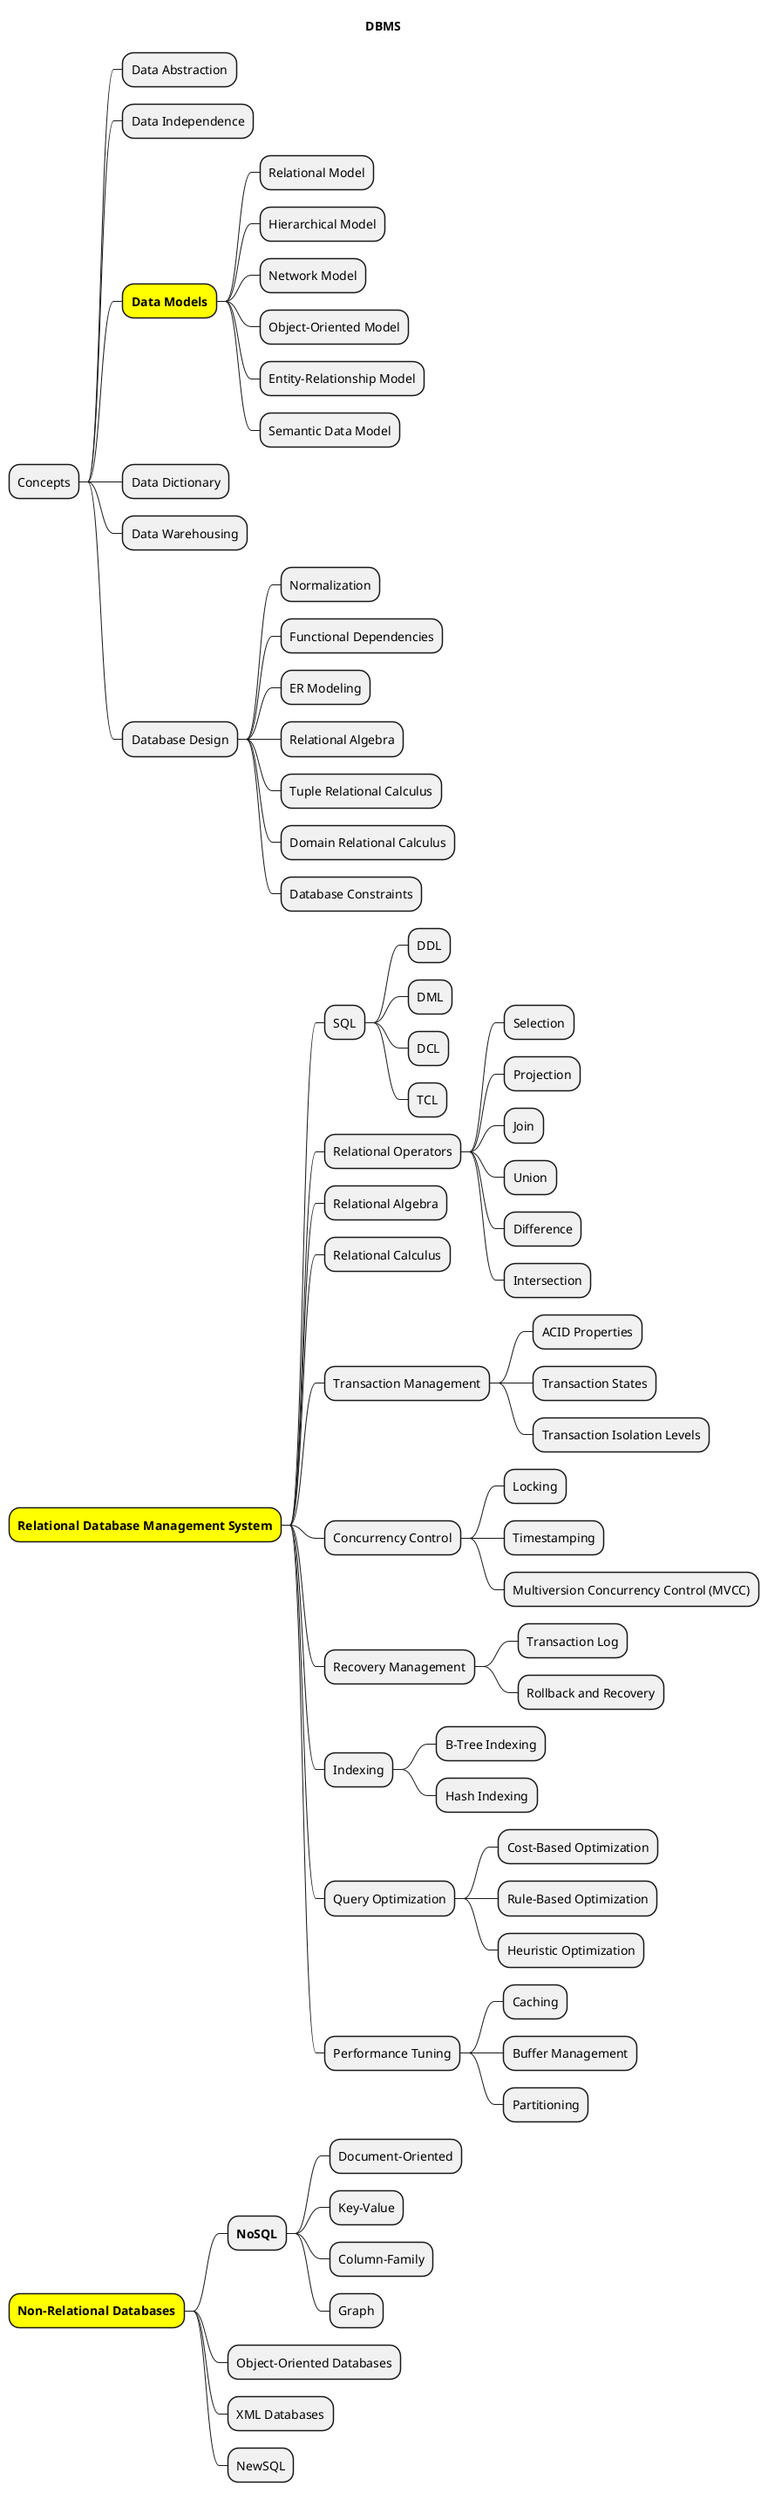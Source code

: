 @startmindmap
title DBMS
* Concepts
** Data Abstraction
** Data Independence
**[#yellow] **Data Models**
*** Relational Model
*** Hierarchical Model
*** Network Model
*** Object-Oriented Model
*** Entity-Relationship Model
*** Semantic Data Model
** Data Dictionary
** Data Warehousing
** Database Design
*** Normalization
*** Functional Dependencies
*** ER Modeling
*** Relational Algebra
*** Tuple Relational Calculus
*** Domain Relational Calculus
*** Database Constraints
*[#yellow] **Relational Database Management System**
** SQL
*** DDL
*** DML
*** DCL
*** TCL
** Relational Operators
*** Selection
*** Projection
*** Join
*** Union
*** Difference
*** Intersection
** Relational Algebra
** Relational Calculus
** Transaction Management
*** ACID Properties
*** Transaction States
*** Transaction Isolation Levels
** Concurrency Control
*** Locking
*** Timestamping
*** Multiversion Concurrency Control (MVCC)
** Recovery Management
*** Transaction Log
*** Rollback and Recovery
** Indexing
*** B-Tree Indexing
*** Hash Indexing
** Query Optimization
*** Cost-Based Optimization
*** Rule-Based Optimization
*** Heuristic Optimization
** Performance Tuning
*** Caching
*** Buffer Management
*** Partitioning
*[#yellow] **Non-Relational Databases**
** **NoSQL**
*** Document-Oriented
*** Key-Value
*** Column-Family
*** Graph
** Object-Oriented Databases
** XML Databases
** NewSQL
@endmindmap
